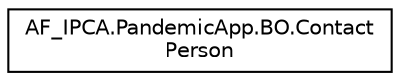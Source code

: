 digraph "Graphical Class Hierarchy"
{
 // LATEX_PDF_SIZE
  edge [fontname="Helvetica",fontsize="10",labelfontname="Helvetica",labelfontsize="10"];
  node [fontname="Helvetica",fontsize="10",shape=record];
  rankdir="LR";
  Node0 [label="AF_IPCA.PandemicApp.BO.Contact\lPerson",height=0.2,width=0.4,color="black", fillcolor="white", style="filled",URL="$d2/dbb/class_a_f___i_p_c_a_1_1_pandemic_app_1_1_b_o_1_1_contact_person.html",tooltip="this class handles a person's contact."];
}
